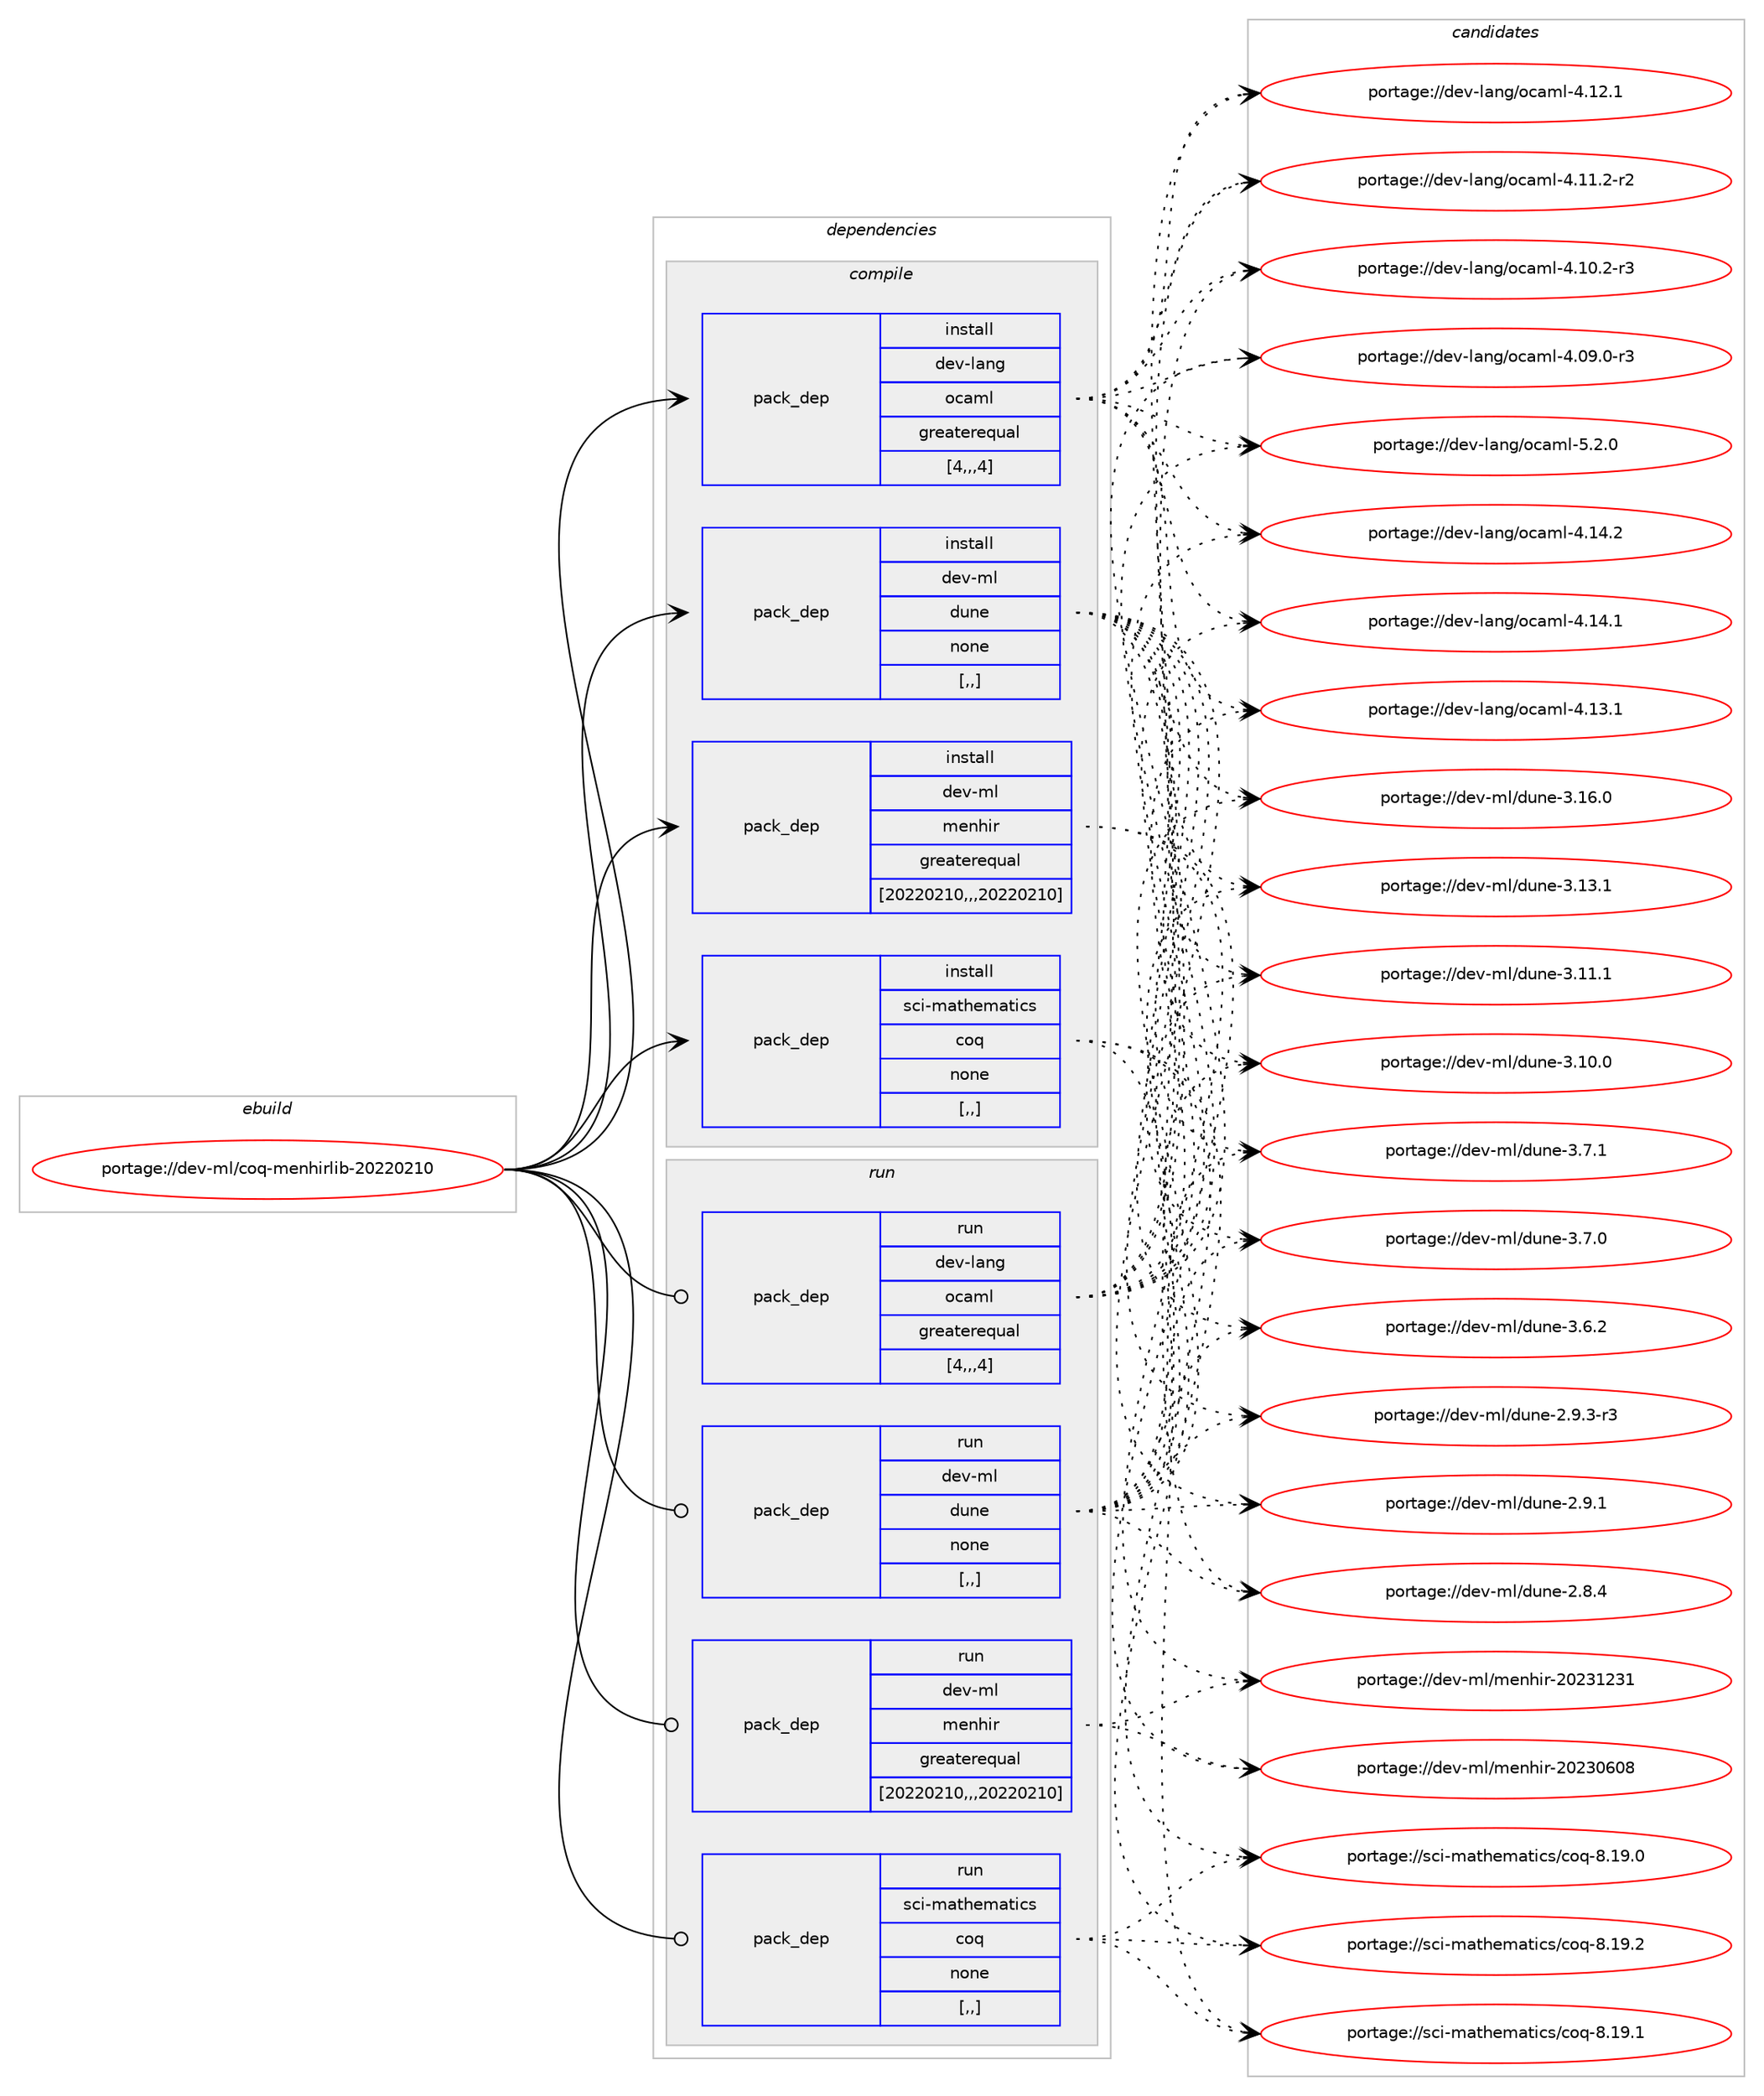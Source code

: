 digraph prolog {

# *************
# Graph options
# *************

newrank=true;
concentrate=true;
compound=true;
graph [rankdir=LR,fontname=Helvetica,fontsize=10,ranksep=1.5];#, ranksep=2.5, nodesep=0.2];
edge  [arrowhead=vee];
node  [fontname=Helvetica,fontsize=10];

# **********
# The ebuild
# **********

subgraph cluster_leftcol {
color=gray;
label=<<i>ebuild</i>>;
id [label="portage://dev-ml/coq-menhirlib-20220210", color=red, width=4, href="../dev-ml/coq-menhirlib-20220210.svg"];
}

# ****************
# The dependencies
# ****************

subgraph cluster_midcol {
color=gray;
label=<<i>dependencies</i>>;
subgraph cluster_compile {
fillcolor="#eeeeee";
style=filled;
label=<<i>compile</i>>;
subgraph pack87753 {
dependency118238 [label=<<TABLE BORDER="0" CELLBORDER="1" CELLSPACING="0" CELLPADDING="4" WIDTH="220"><TR><TD ROWSPAN="6" CELLPADDING="30">pack_dep</TD></TR><TR><TD WIDTH="110">install</TD></TR><TR><TD>dev-lang</TD></TR><TR><TD>ocaml</TD></TR><TR><TD>greaterequal</TD></TR><TR><TD>[4,,,4]</TD></TR></TABLE>>, shape=none, color=blue];
}
id:e -> dependency118238:w [weight=20,style="solid",arrowhead="vee"];
subgraph pack87754 {
dependency118239 [label=<<TABLE BORDER="0" CELLBORDER="1" CELLSPACING="0" CELLPADDING="4" WIDTH="220"><TR><TD ROWSPAN="6" CELLPADDING="30">pack_dep</TD></TR><TR><TD WIDTH="110">install</TD></TR><TR><TD>dev-ml</TD></TR><TR><TD>dune</TD></TR><TR><TD>none</TD></TR><TR><TD>[,,]</TD></TR></TABLE>>, shape=none, color=blue];
}
id:e -> dependency118239:w [weight=20,style="solid",arrowhead="vee"];
subgraph pack87755 {
dependency118240 [label=<<TABLE BORDER="0" CELLBORDER="1" CELLSPACING="0" CELLPADDING="4" WIDTH="220"><TR><TD ROWSPAN="6" CELLPADDING="30">pack_dep</TD></TR><TR><TD WIDTH="110">install</TD></TR><TR><TD>dev-ml</TD></TR><TR><TD>menhir</TD></TR><TR><TD>greaterequal</TD></TR><TR><TD>[20220210,,,20220210]</TD></TR></TABLE>>, shape=none, color=blue];
}
id:e -> dependency118240:w [weight=20,style="solid",arrowhead="vee"];
subgraph pack87756 {
dependency118241 [label=<<TABLE BORDER="0" CELLBORDER="1" CELLSPACING="0" CELLPADDING="4" WIDTH="220"><TR><TD ROWSPAN="6" CELLPADDING="30">pack_dep</TD></TR><TR><TD WIDTH="110">install</TD></TR><TR><TD>sci-mathematics</TD></TR><TR><TD>coq</TD></TR><TR><TD>none</TD></TR><TR><TD>[,,]</TD></TR></TABLE>>, shape=none, color=blue];
}
id:e -> dependency118241:w [weight=20,style="solid",arrowhead="vee"];
}
subgraph cluster_compileandrun {
fillcolor="#eeeeee";
style=filled;
label=<<i>compile and run</i>>;
}
subgraph cluster_run {
fillcolor="#eeeeee";
style=filled;
label=<<i>run</i>>;
subgraph pack87757 {
dependency118242 [label=<<TABLE BORDER="0" CELLBORDER="1" CELLSPACING="0" CELLPADDING="4" WIDTH="220"><TR><TD ROWSPAN="6" CELLPADDING="30">pack_dep</TD></TR><TR><TD WIDTH="110">run</TD></TR><TR><TD>dev-lang</TD></TR><TR><TD>ocaml</TD></TR><TR><TD>greaterequal</TD></TR><TR><TD>[4,,,4]</TD></TR></TABLE>>, shape=none, color=blue];
}
id:e -> dependency118242:w [weight=20,style="solid",arrowhead="odot"];
subgraph pack87758 {
dependency118243 [label=<<TABLE BORDER="0" CELLBORDER="1" CELLSPACING="0" CELLPADDING="4" WIDTH="220"><TR><TD ROWSPAN="6" CELLPADDING="30">pack_dep</TD></TR><TR><TD WIDTH="110">run</TD></TR><TR><TD>dev-ml</TD></TR><TR><TD>dune</TD></TR><TR><TD>none</TD></TR><TR><TD>[,,]</TD></TR></TABLE>>, shape=none, color=blue];
}
id:e -> dependency118243:w [weight=20,style="solid",arrowhead="odot"];
subgraph pack87759 {
dependency118244 [label=<<TABLE BORDER="0" CELLBORDER="1" CELLSPACING="0" CELLPADDING="4" WIDTH="220"><TR><TD ROWSPAN="6" CELLPADDING="30">pack_dep</TD></TR><TR><TD WIDTH="110">run</TD></TR><TR><TD>dev-ml</TD></TR><TR><TD>menhir</TD></TR><TR><TD>greaterequal</TD></TR><TR><TD>[20220210,,,20220210]</TD></TR></TABLE>>, shape=none, color=blue];
}
id:e -> dependency118244:w [weight=20,style="solid",arrowhead="odot"];
subgraph pack87760 {
dependency118245 [label=<<TABLE BORDER="0" CELLBORDER="1" CELLSPACING="0" CELLPADDING="4" WIDTH="220"><TR><TD ROWSPAN="6" CELLPADDING="30">pack_dep</TD></TR><TR><TD WIDTH="110">run</TD></TR><TR><TD>sci-mathematics</TD></TR><TR><TD>coq</TD></TR><TR><TD>none</TD></TR><TR><TD>[,,]</TD></TR></TABLE>>, shape=none, color=blue];
}
id:e -> dependency118245:w [weight=20,style="solid",arrowhead="odot"];
}
}

# **************
# The candidates
# **************

subgraph cluster_choices {
rank=same;
color=gray;
label=<<i>candidates</i>>;

subgraph choice87753 {
color=black;
nodesep=1;
choice1001011184510897110103471119997109108455346504648 [label="portage://dev-lang/ocaml-5.2.0", color=red, width=4,href="../dev-lang/ocaml-5.2.0.svg"];
choice100101118451089711010347111999710910845524649524650 [label="portage://dev-lang/ocaml-4.14.2", color=red, width=4,href="../dev-lang/ocaml-4.14.2.svg"];
choice100101118451089711010347111999710910845524649524649 [label="portage://dev-lang/ocaml-4.14.1", color=red, width=4,href="../dev-lang/ocaml-4.14.1.svg"];
choice100101118451089711010347111999710910845524649514649 [label="portage://dev-lang/ocaml-4.13.1", color=red, width=4,href="../dev-lang/ocaml-4.13.1.svg"];
choice100101118451089711010347111999710910845524649504649 [label="portage://dev-lang/ocaml-4.12.1", color=red, width=4,href="../dev-lang/ocaml-4.12.1.svg"];
choice1001011184510897110103471119997109108455246494946504511450 [label="portage://dev-lang/ocaml-4.11.2-r2", color=red, width=4,href="../dev-lang/ocaml-4.11.2-r2.svg"];
choice1001011184510897110103471119997109108455246494846504511451 [label="portage://dev-lang/ocaml-4.10.2-r3", color=red, width=4,href="../dev-lang/ocaml-4.10.2-r3.svg"];
choice1001011184510897110103471119997109108455246485746484511451 [label="portage://dev-lang/ocaml-4.09.0-r3", color=red, width=4,href="../dev-lang/ocaml-4.09.0-r3.svg"];
dependency118238:e -> choice1001011184510897110103471119997109108455346504648:w [style=dotted,weight="100"];
dependency118238:e -> choice100101118451089711010347111999710910845524649524650:w [style=dotted,weight="100"];
dependency118238:e -> choice100101118451089711010347111999710910845524649524649:w [style=dotted,weight="100"];
dependency118238:e -> choice100101118451089711010347111999710910845524649514649:w [style=dotted,weight="100"];
dependency118238:e -> choice100101118451089711010347111999710910845524649504649:w [style=dotted,weight="100"];
dependency118238:e -> choice1001011184510897110103471119997109108455246494946504511450:w [style=dotted,weight="100"];
dependency118238:e -> choice1001011184510897110103471119997109108455246494846504511451:w [style=dotted,weight="100"];
dependency118238:e -> choice1001011184510897110103471119997109108455246485746484511451:w [style=dotted,weight="100"];
}
subgraph choice87754 {
color=black;
nodesep=1;
choice100101118451091084710011711010145514649544648 [label="portage://dev-ml/dune-3.16.0", color=red, width=4,href="../dev-ml/dune-3.16.0.svg"];
choice100101118451091084710011711010145514649514649 [label="portage://dev-ml/dune-3.13.1", color=red, width=4,href="../dev-ml/dune-3.13.1.svg"];
choice100101118451091084710011711010145514649494649 [label="portage://dev-ml/dune-3.11.1", color=red, width=4,href="../dev-ml/dune-3.11.1.svg"];
choice100101118451091084710011711010145514649484648 [label="portage://dev-ml/dune-3.10.0", color=red, width=4,href="../dev-ml/dune-3.10.0.svg"];
choice1001011184510910847100117110101455146554649 [label="portage://dev-ml/dune-3.7.1", color=red, width=4,href="../dev-ml/dune-3.7.1.svg"];
choice1001011184510910847100117110101455146554648 [label="portage://dev-ml/dune-3.7.0", color=red, width=4,href="../dev-ml/dune-3.7.0.svg"];
choice1001011184510910847100117110101455146544650 [label="portage://dev-ml/dune-3.6.2", color=red, width=4,href="../dev-ml/dune-3.6.2.svg"];
choice10010111845109108471001171101014550465746514511451 [label="portage://dev-ml/dune-2.9.3-r3", color=red, width=4,href="../dev-ml/dune-2.9.3-r3.svg"];
choice1001011184510910847100117110101455046574649 [label="portage://dev-ml/dune-2.9.1", color=red, width=4,href="../dev-ml/dune-2.9.1.svg"];
choice1001011184510910847100117110101455046564652 [label="portage://dev-ml/dune-2.8.4", color=red, width=4,href="../dev-ml/dune-2.8.4.svg"];
dependency118239:e -> choice100101118451091084710011711010145514649544648:w [style=dotted,weight="100"];
dependency118239:e -> choice100101118451091084710011711010145514649514649:w [style=dotted,weight="100"];
dependency118239:e -> choice100101118451091084710011711010145514649494649:w [style=dotted,weight="100"];
dependency118239:e -> choice100101118451091084710011711010145514649484648:w [style=dotted,weight="100"];
dependency118239:e -> choice1001011184510910847100117110101455146554649:w [style=dotted,weight="100"];
dependency118239:e -> choice1001011184510910847100117110101455146554648:w [style=dotted,weight="100"];
dependency118239:e -> choice1001011184510910847100117110101455146544650:w [style=dotted,weight="100"];
dependency118239:e -> choice10010111845109108471001171101014550465746514511451:w [style=dotted,weight="100"];
dependency118239:e -> choice1001011184510910847100117110101455046574649:w [style=dotted,weight="100"];
dependency118239:e -> choice1001011184510910847100117110101455046564652:w [style=dotted,weight="100"];
}
subgraph choice87755 {
color=black;
nodesep=1;
choice1001011184510910847109101110104105114455048505149505149 [label="portage://dev-ml/menhir-20231231", color=red, width=4,href="../dev-ml/menhir-20231231.svg"];
choice1001011184510910847109101110104105114455048505148544856 [label="portage://dev-ml/menhir-20230608", color=red, width=4,href="../dev-ml/menhir-20230608.svg"];
dependency118240:e -> choice1001011184510910847109101110104105114455048505149505149:w [style=dotted,weight="100"];
dependency118240:e -> choice1001011184510910847109101110104105114455048505148544856:w [style=dotted,weight="100"];
}
subgraph choice87756 {
color=black;
nodesep=1;
choice1159910545109971161041011099711610599115479911111345564649574650 [label="portage://sci-mathematics/coq-8.19.2", color=red, width=4,href="../sci-mathematics/coq-8.19.2.svg"];
choice1159910545109971161041011099711610599115479911111345564649574649 [label="portage://sci-mathematics/coq-8.19.1", color=red, width=4,href="../sci-mathematics/coq-8.19.1.svg"];
choice1159910545109971161041011099711610599115479911111345564649574648 [label="portage://sci-mathematics/coq-8.19.0", color=red, width=4,href="../sci-mathematics/coq-8.19.0.svg"];
dependency118241:e -> choice1159910545109971161041011099711610599115479911111345564649574650:w [style=dotted,weight="100"];
dependency118241:e -> choice1159910545109971161041011099711610599115479911111345564649574649:w [style=dotted,weight="100"];
dependency118241:e -> choice1159910545109971161041011099711610599115479911111345564649574648:w [style=dotted,weight="100"];
}
subgraph choice87757 {
color=black;
nodesep=1;
choice1001011184510897110103471119997109108455346504648 [label="portage://dev-lang/ocaml-5.2.0", color=red, width=4,href="../dev-lang/ocaml-5.2.0.svg"];
choice100101118451089711010347111999710910845524649524650 [label="portage://dev-lang/ocaml-4.14.2", color=red, width=4,href="../dev-lang/ocaml-4.14.2.svg"];
choice100101118451089711010347111999710910845524649524649 [label="portage://dev-lang/ocaml-4.14.1", color=red, width=4,href="../dev-lang/ocaml-4.14.1.svg"];
choice100101118451089711010347111999710910845524649514649 [label="portage://dev-lang/ocaml-4.13.1", color=red, width=4,href="../dev-lang/ocaml-4.13.1.svg"];
choice100101118451089711010347111999710910845524649504649 [label="portage://dev-lang/ocaml-4.12.1", color=red, width=4,href="../dev-lang/ocaml-4.12.1.svg"];
choice1001011184510897110103471119997109108455246494946504511450 [label="portage://dev-lang/ocaml-4.11.2-r2", color=red, width=4,href="../dev-lang/ocaml-4.11.2-r2.svg"];
choice1001011184510897110103471119997109108455246494846504511451 [label="portage://dev-lang/ocaml-4.10.2-r3", color=red, width=4,href="../dev-lang/ocaml-4.10.2-r3.svg"];
choice1001011184510897110103471119997109108455246485746484511451 [label="portage://dev-lang/ocaml-4.09.0-r3", color=red, width=4,href="../dev-lang/ocaml-4.09.0-r3.svg"];
dependency118242:e -> choice1001011184510897110103471119997109108455346504648:w [style=dotted,weight="100"];
dependency118242:e -> choice100101118451089711010347111999710910845524649524650:w [style=dotted,weight="100"];
dependency118242:e -> choice100101118451089711010347111999710910845524649524649:w [style=dotted,weight="100"];
dependency118242:e -> choice100101118451089711010347111999710910845524649514649:w [style=dotted,weight="100"];
dependency118242:e -> choice100101118451089711010347111999710910845524649504649:w [style=dotted,weight="100"];
dependency118242:e -> choice1001011184510897110103471119997109108455246494946504511450:w [style=dotted,weight="100"];
dependency118242:e -> choice1001011184510897110103471119997109108455246494846504511451:w [style=dotted,weight="100"];
dependency118242:e -> choice1001011184510897110103471119997109108455246485746484511451:w [style=dotted,weight="100"];
}
subgraph choice87758 {
color=black;
nodesep=1;
choice100101118451091084710011711010145514649544648 [label="portage://dev-ml/dune-3.16.0", color=red, width=4,href="../dev-ml/dune-3.16.0.svg"];
choice100101118451091084710011711010145514649514649 [label="portage://dev-ml/dune-3.13.1", color=red, width=4,href="../dev-ml/dune-3.13.1.svg"];
choice100101118451091084710011711010145514649494649 [label="portage://dev-ml/dune-3.11.1", color=red, width=4,href="../dev-ml/dune-3.11.1.svg"];
choice100101118451091084710011711010145514649484648 [label="portage://dev-ml/dune-3.10.0", color=red, width=4,href="../dev-ml/dune-3.10.0.svg"];
choice1001011184510910847100117110101455146554649 [label="portage://dev-ml/dune-3.7.1", color=red, width=4,href="../dev-ml/dune-3.7.1.svg"];
choice1001011184510910847100117110101455146554648 [label="portage://dev-ml/dune-3.7.0", color=red, width=4,href="../dev-ml/dune-3.7.0.svg"];
choice1001011184510910847100117110101455146544650 [label="portage://dev-ml/dune-3.6.2", color=red, width=4,href="../dev-ml/dune-3.6.2.svg"];
choice10010111845109108471001171101014550465746514511451 [label="portage://dev-ml/dune-2.9.3-r3", color=red, width=4,href="../dev-ml/dune-2.9.3-r3.svg"];
choice1001011184510910847100117110101455046574649 [label="portage://dev-ml/dune-2.9.1", color=red, width=4,href="../dev-ml/dune-2.9.1.svg"];
choice1001011184510910847100117110101455046564652 [label="portage://dev-ml/dune-2.8.4", color=red, width=4,href="../dev-ml/dune-2.8.4.svg"];
dependency118243:e -> choice100101118451091084710011711010145514649544648:w [style=dotted,weight="100"];
dependency118243:e -> choice100101118451091084710011711010145514649514649:w [style=dotted,weight="100"];
dependency118243:e -> choice100101118451091084710011711010145514649494649:w [style=dotted,weight="100"];
dependency118243:e -> choice100101118451091084710011711010145514649484648:w [style=dotted,weight="100"];
dependency118243:e -> choice1001011184510910847100117110101455146554649:w [style=dotted,weight="100"];
dependency118243:e -> choice1001011184510910847100117110101455146554648:w [style=dotted,weight="100"];
dependency118243:e -> choice1001011184510910847100117110101455146544650:w [style=dotted,weight="100"];
dependency118243:e -> choice10010111845109108471001171101014550465746514511451:w [style=dotted,weight="100"];
dependency118243:e -> choice1001011184510910847100117110101455046574649:w [style=dotted,weight="100"];
dependency118243:e -> choice1001011184510910847100117110101455046564652:w [style=dotted,weight="100"];
}
subgraph choice87759 {
color=black;
nodesep=1;
choice1001011184510910847109101110104105114455048505149505149 [label="portage://dev-ml/menhir-20231231", color=red, width=4,href="../dev-ml/menhir-20231231.svg"];
choice1001011184510910847109101110104105114455048505148544856 [label="portage://dev-ml/menhir-20230608", color=red, width=4,href="../dev-ml/menhir-20230608.svg"];
dependency118244:e -> choice1001011184510910847109101110104105114455048505149505149:w [style=dotted,weight="100"];
dependency118244:e -> choice1001011184510910847109101110104105114455048505148544856:w [style=dotted,weight="100"];
}
subgraph choice87760 {
color=black;
nodesep=1;
choice1159910545109971161041011099711610599115479911111345564649574650 [label="portage://sci-mathematics/coq-8.19.2", color=red, width=4,href="../sci-mathematics/coq-8.19.2.svg"];
choice1159910545109971161041011099711610599115479911111345564649574649 [label="portage://sci-mathematics/coq-8.19.1", color=red, width=4,href="../sci-mathematics/coq-8.19.1.svg"];
choice1159910545109971161041011099711610599115479911111345564649574648 [label="portage://sci-mathematics/coq-8.19.0", color=red, width=4,href="../sci-mathematics/coq-8.19.0.svg"];
dependency118245:e -> choice1159910545109971161041011099711610599115479911111345564649574650:w [style=dotted,weight="100"];
dependency118245:e -> choice1159910545109971161041011099711610599115479911111345564649574649:w [style=dotted,weight="100"];
dependency118245:e -> choice1159910545109971161041011099711610599115479911111345564649574648:w [style=dotted,weight="100"];
}
}

}
